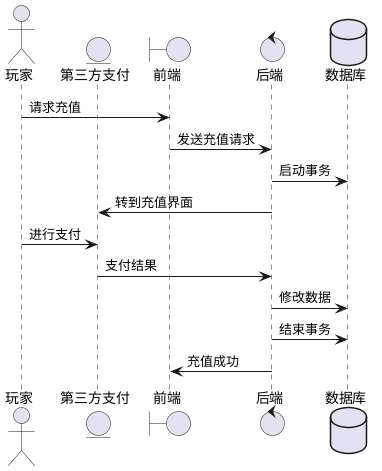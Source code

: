 @startuml 9

actor 玩家
entity 第三方支付
boundary 前端
control 后端
database 数据库

玩家 -> 前端: 请求充值
前端 -> 后端: 发送充值请求
后端 -> 数据库: 启动事务

第三方支付 <- 后端: 转到充值界面

玩家 -> 第三方支付: 进行支付

第三方支付 -> 后端: 支付结果

后端 -> 数据库: 修改数据
后端 -> 数据库: 结束事务


前端 <- 后端: 充值成功

@enduml